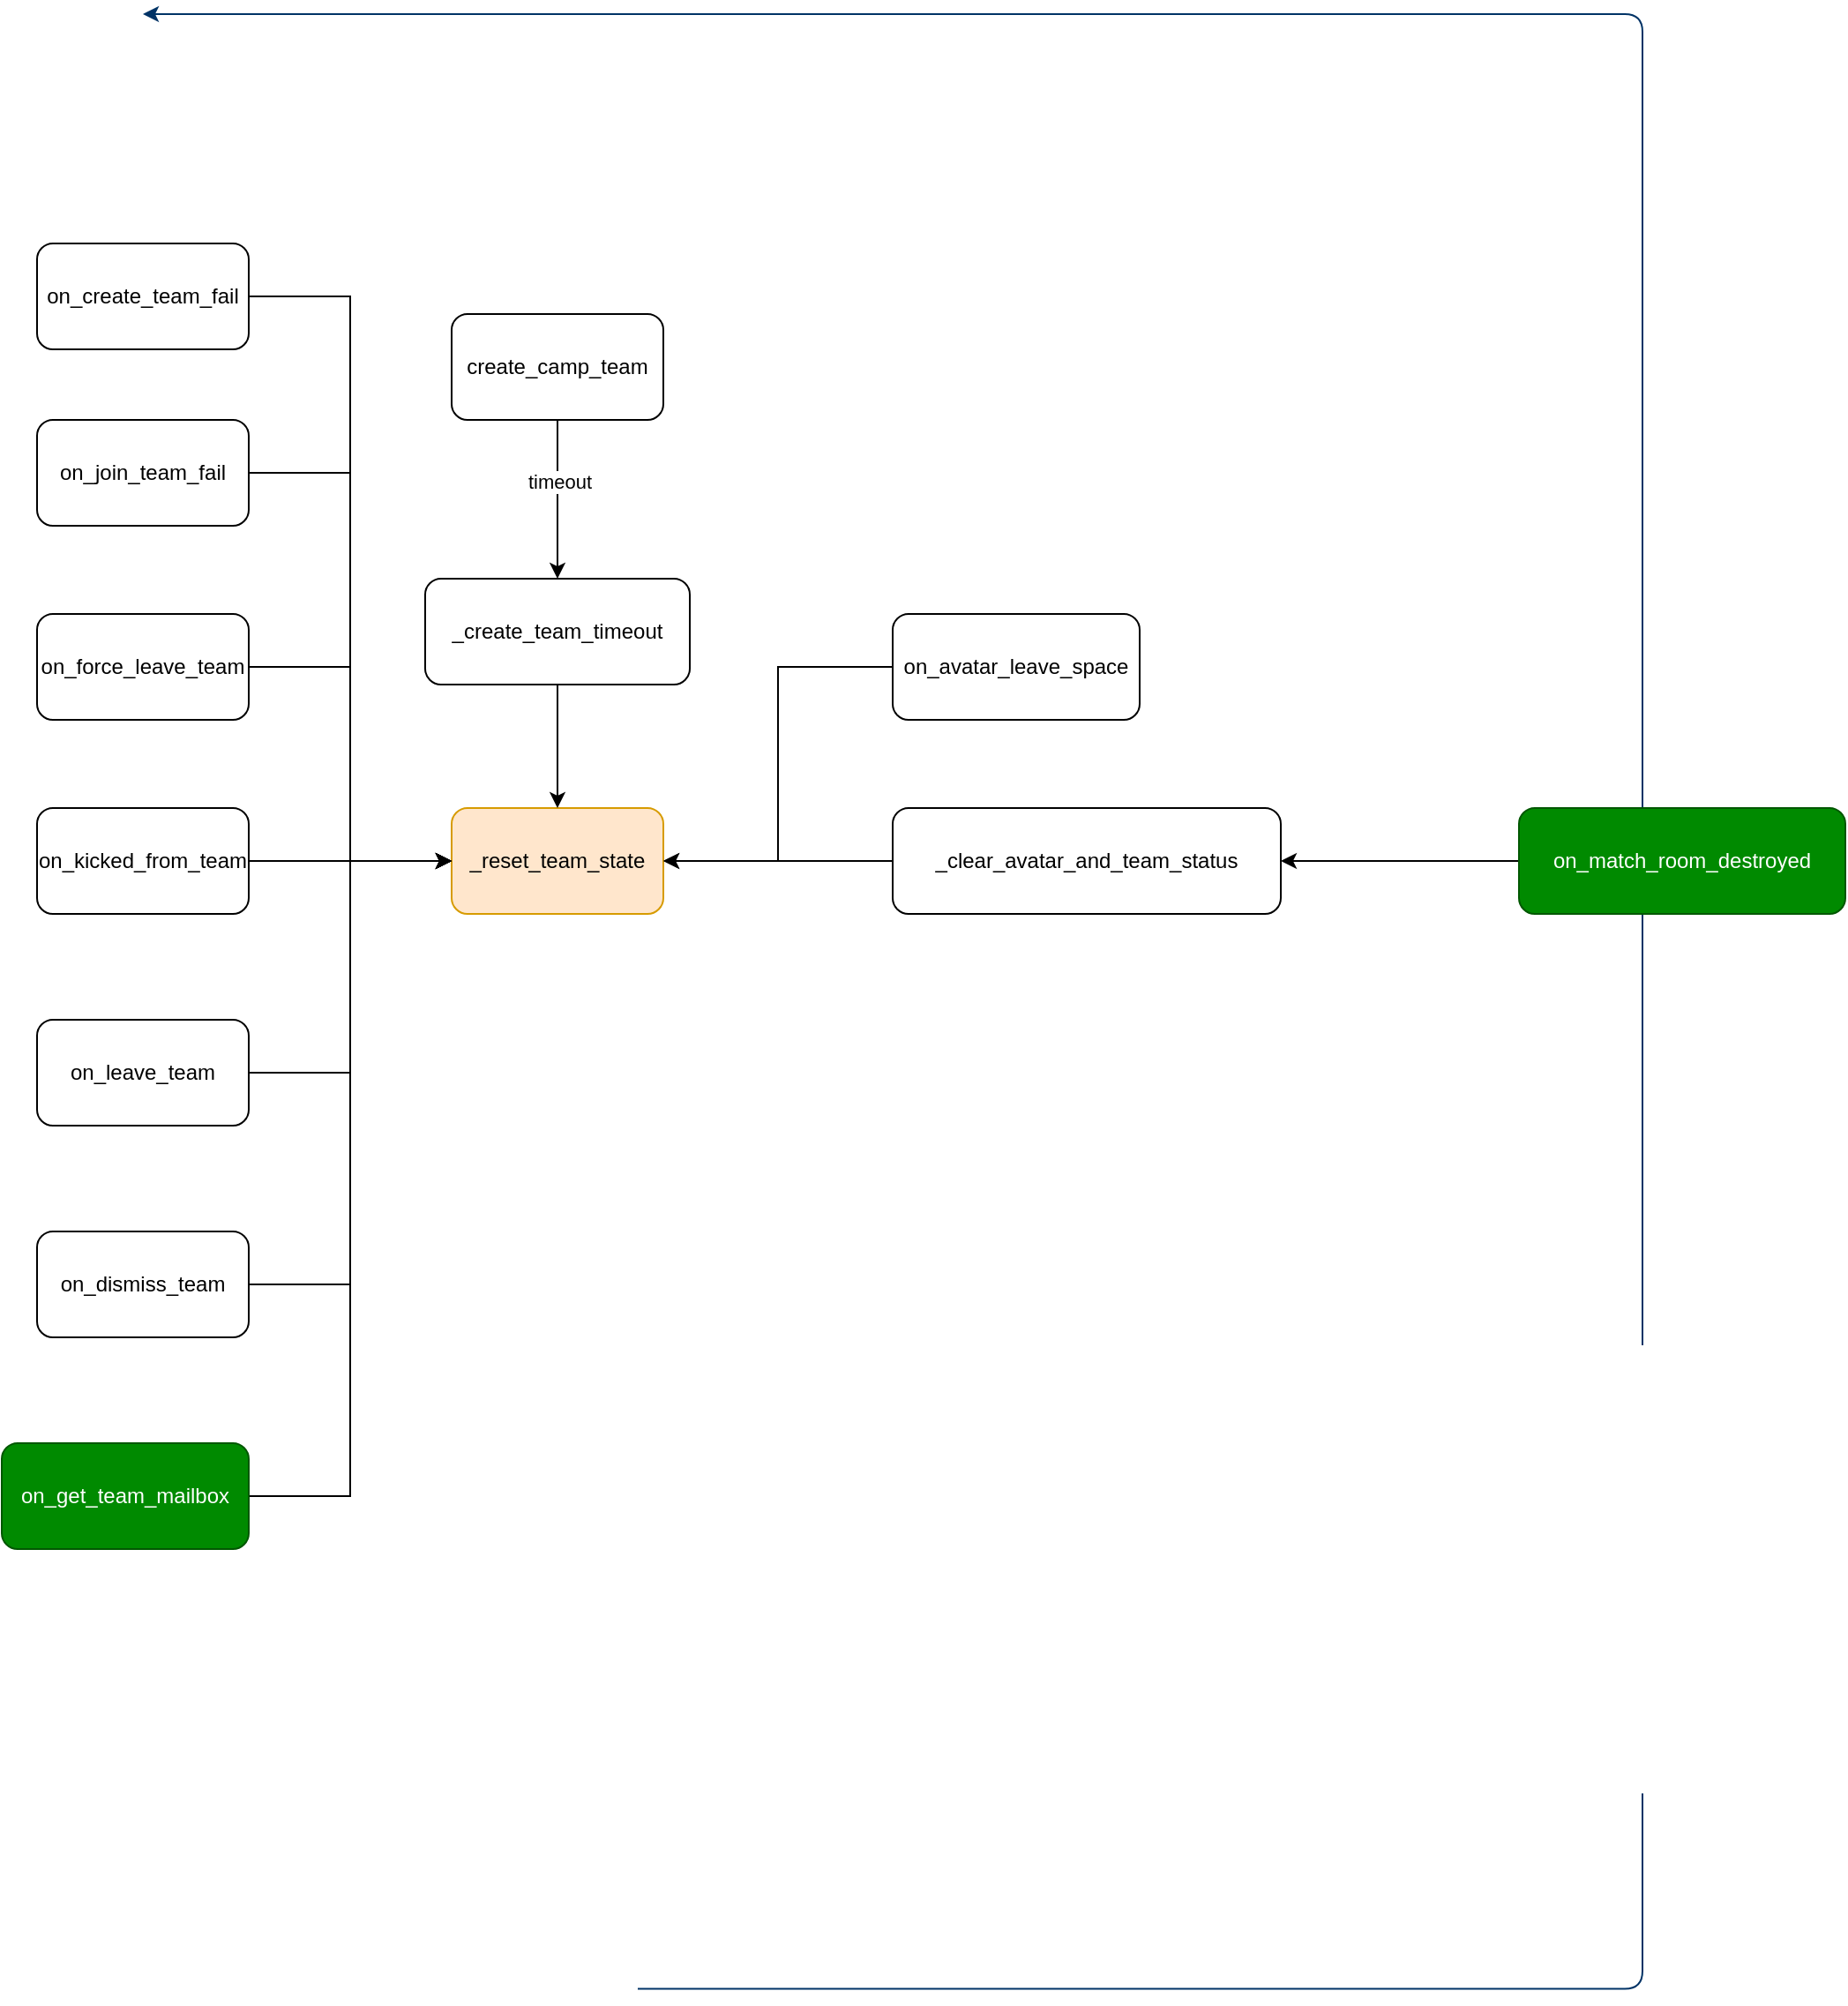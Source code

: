 <mxfile version="17.4.6" type="github">
  <diagram id="6a731a19-8d31-9384-78a2-239565b7b9f0" name="Page-1">
    <mxGraphModel dx="1038" dy="547" grid="1" gridSize="10" guides="1" tooltips="1" connect="1" arrows="1" fold="1" page="1" pageScale="1" pageWidth="1169" pageHeight="827" background="none" math="0" shadow="0">
      <root>
        <mxCell id="0" />
        <mxCell id="1" parent="0" />
        <mxCell id="45" value="" style="edgeStyle=elbowEdgeStyle;elbow=horizontal;exitX=1;exitY=0.5;exitPerimeter=0;entryX=0.905;entryY=0.5;entryPerimeter=0;fontStyle=1;strokeColor=#003366;strokeWidth=1;html=1;" parent="1" target="34" edge="1">
          <mxGeometry width="100" height="100" as="geometry">
            <mxPoint x="380.5" y="1119.25" as="sourcePoint" />
            <mxPoint x="100" as="targetPoint" />
            <Array as="points">
              <mxPoint x="950" y="1320" />
            </Array>
          </mxGeometry>
        </mxCell>
        <mxCell id="iua-WSG0NIJ6FS4cd9hW-55" value="_reset_team_state" style="rounded=1;whiteSpace=wrap;html=1;fillColor=#ffe6cc;strokeColor=#d79b00;" vertex="1" parent="1">
          <mxGeometry x="275" y="450" width="120" height="60" as="geometry" />
        </mxCell>
        <mxCell id="iua-WSG0NIJ6FS4cd9hW-59" style="edgeStyle=orthogonalEdgeStyle;rounded=0;orthogonalLoop=1;jettySize=auto;html=1;exitX=0.5;exitY=1;exitDx=0;exitDy=0;entryX=0.5;entryY=0;entryDx=0;entryDy=0;" edge="1" parent="1" source="iua-WSG0NIJ6FS4cd9hW-57" target="iua-WSG0NIJ6FS4cd9hW-55">
          <mxGeometry relative="1" as="geometry" />
        </mxCell>
        <mxCell id="iua-WSG0NIJ6FS4cd9hW-57" value="_create_team_timeout" style="rounded=1;whiteSpace=wrap;html=1;" vertex="1" parent="1">
          <mxGeometry x="260" y="320" width="150" height="60" as="geometry" />
        </mxCell>
        <mxCell id="iua-WSG0NIJ6FS4cd9hW-61" style="edgeStyle=orthogonalEdgeStyle;rounded=0;orthogonalLoop=1;jettySize=auto;html=1;entryX=0.5;entryY=0;entryDx=0;entryDy=0;" edge="1" parent="1" source="iua-WSG0NIJ6FS4cd9hW-60" target="iua-WSG0NIJ6FS4cd9hW-57">
          <mxGeometry relative="1" as="geometry" />
        </mxCell>
        <mxCell id="iua-WSG0NIJ6FS4cd9hW-62" value="timeout" style="edgeLabel;html=1;align=center;verticalAlign=middle;resizable=0;points=[];" vertex="1" connectable="0" parent="iua-WSG0NIJ6FS4cd9hW-61">
          <mxGeometry x="-0.231" y="1" relative="1" as="geometry">
            <mxPoint as="offset" />
          </mxGeometry>
        </mxCell>
        <mxCell id="iua-WSG0NIJ6FS4cd9hW-60" value="create_camp_team" style="rounded=1;whiteSpace=wrap;html=1;" vertex="1" parent="1">
          <mxGeometry x="275" y="170" width="120" height="60" as="geometry" />
        </mxCell>
        <mxCell id="iua-WSG0NIJ6FS4cd9hW-70" style="edgeStyle=orthogonalEdgeStyle;rounded=0;orthogonalLoop=1;jettySize=auto;html=1;entryX=0;entryY=0.5;entryDx=0;entryDy=0;" edge="1" parent="1" source="iua-WSG0NIJ6FS4cd9hW-64" target="iua-WSG0NIJ6FS4cd9hW-55">
          <mxGeometry relative="1" as="geometry" />
        </mxCell>
        <mxCell id="iua-WSG0NIJ6FS4cd9hW-64" value="on_create_team_fail" style="rounded=1;whiteSpace=wrap;html=1;" vertex="1" parent="1">
          <mxGeometry x="40" y="130" width="120" height="60" as="geometry" />
        </mxCell>
        <mxCell id="iua-WSG0NIJ6FS4cd9hW-67" style="edgeStyle=orthogonalEdgeStyle;rounded=0;orthogonalLoop=1;jettySize=auto;html=1;entryX=0;entryY=0.5;entryDx=0;entryDy=0;" edge="1" parent="1" source="iua-WSG0NIJ6FS4cd9hW-66" target="iua-WSG0NIJ6FS4cd9hW-55">
          <mxGeometry relative="1" as="geometry" />
        </mxCell>
        <mxCell id="iua-WSG0NIJ6FS4cd9hW-66" value="on_join_team_fail" style="rounded=1;whiteSpace=wrap;html=1;" vertex="1" parent="1">
          <mxGeometry x="40" y="230" width="120" height="60" as="geometry" />
        </mxCell>
        <mxCell id="iua-WSG0NIJ6FS4cd9hW-69" style="edgeStyle=orthogonalEdgeStyle;rounded=0;orthogonalLoop=1;jettySize=auto;html=1;entryX=0;entryY=0.5;entryDx=0;entryDy=0;" edge="1" parent="1" source="iua-WSG0NIJ6FS4cd9hW-68" target="iua-WSG0NIJ6FS4cd9hW-55">
          <mxGeometry relative="1" as="geometry" />
        </mxCell>
        <mxCell id="iua-WSG0NIJ6FS4cd9hW-68" value="on_force_leave_team" style="rounded=1;whiteSpace=wrap;html=1;" vertex="1" parent="1">
          <mxGeometry x="40" y="340" width="120" height="60" as="geometry" />
        </mxCell>
        <mxCell id="iua-WSG0NIJ6FS4cd9hW-72" style="edgeStyle=orthogonalEdgeStyle;rounded=0;orthogonalLoop=1;jettySize=auto;html=1;entryX=0;entryY=0.5;entryDx=0;entryDy=0;" edge="1" parent="1" source="iua-WSG0NIJ6FS4cd9hW-71" target="iua-WSG0NIJ6FS4cd9hW-55">
          <mxGeometry relative="1" as="geometry" />
        </mxCell>
        <mxCell id="iua-WSG0NIJ6FS4cd9hW-71" value="on_kicked_from_team" style="rounded=1;whiteSpace=wrap;html=1;" vertex="1" parent="1">
          <mxGeometry x="40" y="450" width="120" height="60" as="geometry" />
        </mxCell>
        <mxCell id="iua-WSG0NIJ6FS4cd9hW-74" style="edgeStyle=orthogonalEdgeStyle;rounded=0;orthogonalLoop=1;jettySize=auto;html=1;entryX=0;entryY=0.5;entryDx=0;entryDy=0;" edge="1" parent="1" source="iua-WSG0NIJ6FS4cd9hW-73" target="iua-WSG0NIJ6FS4cd9hW-55">
          <mxGeometry relative="1" as="geometry" />
        </mxCell>
        <mxCell id="iua-WSG0NIJ6FS4cd9hW-73" value="on_leave_team" style="rounded=1;whiteSpace=wrap;html=1;" vertex="1" parent="1">
          <mxGeometry x="40" y="570" width="120" height="60" as="geometry" />
        </mxCell>
        <mxCell id="iua-WSG0NIJ6FS4cd9hW-76" style="edgeStyle=orthogonalEdgeStyle;rounded=0;orthogonalLoop=1;jettySize=auto;html=1;entryX=0;entryY=0.5;entryDx=0;entryDy=0;" edge="1" parent="1" source="iua-WSG0NIJ6FS4cd9hW-75" target="iua-WSG0NIJ6FS4cd9hW-55">
          <mxGeometry relative="1" as="geometry" />
        </mxCell>
        <mxCell id="iua-WSG0NIJ6FS4cd9hW-75" value="on_dismiss_team" style="rounded=1;whiteSpace=wrap;html=1;" vertex="1" parent="1">
          <mxGeometry x="40" y="690" width="120" height="60" as="geometry" />
        </mxCell>
        <mxCell id="iua-WSG0NIJ6FS4cd9hW-79" style="edgeStyle=orthogonalEdgeStyle;rounded=0;orthogonalLoop=1;jettySize=auto;html=1;entryX=0;entryY=0.5;entryDx=0;entryDy=0;" edge="1" parent="1" source="iua-WSG0NIJ6FS4cd9hW-77" target="iua-WSG0NIJ6FS4cd9hW-55">
          <mxGeometry relative="1" as="geometry" />
        </mxCell>
        <mxCell id="iua-WSG0NIJ6FS4cd9hW-77" value="on_get_team_mailbox" style="rounded=1;whiteSpace=wrap;html=1;fillColor=#008a00;fontColor=#ffffff;strokeColor=#005700;" vertex="1" parent="1">
          <mxGeometry x="20" y="810" width="140" height="60" as="geometry" />
        </mxCell>
        <mxCell id="iua-WSG0NIJ6FS4cd9hW-81" style="edgeStyle=orthogonalEdgeStyle;rounded=0;orthogonalLoop=1;jettySize=auto;html=1;entryX=1;entryY=0.5;entryDx=0;entryDy=0;" edge="1" parent="1" source="iua-WSG0NIJ6FS4cd9hW-80" target="iua-WSG0NIJ6FS4cd9hW-55">
          <mxGeometry relative="1" as="geometry" />
        </mxCell>
        <mxCell id="iua-WSG0NIJ6FS4cd9hW-80" value="on_avatar_leave_space" style="rounded=1;whiteSpace=wrap;html=1;" vertex="1" parent="1">
          <mxGeometry x="525" y="340" width="140" height="60" as="geometry" />
        </mxCell>
        <mxCell id="iua-WSG0NIJ6FS4cd9hW-83" style="edgeStyle=orthogonalEdgeStyle;rounded=0;orthogonalLoop=1;jettySize=auto;html=1;entryX=1;entryY=0.5;entryDx=0;entryDy=0;" edge="1" parent="1" source="iua-WSG0NIJ6FS4cd9hW-82" target="iua-WSG0NIJ6FS4cd9hW-55">
          <mxGeometry relative="1" as="geometry" />
        </mxCell>
        <mxCell id="iua-WSG0NIJ6FS4cd9hW-82" value="_clear_avatar_and_team_status" style="rounded=1;whiteSpace=wrap;html=1;" vertex="1" parent="1">
          <mxGeometry x="525" y="450" width="220" height="60" as="geometry" />
        </mxCell>
        <mxCell id="iua-WSG0NIJ6FS4cd9hW-87" style="edgeStyle=orthogonalEdgeStyle;rounded=0;orthogonalLoop=1;jettySize=auto;html=1;entryX=1;entryY=0.5;entryDx=0;entryDy=0;" edge="1" parent="1" source="iua-WSG0NIJ6FS4cd9hW-84" target="iua-WSG0NIJ6FS4cd9hW-82">
          <mxGeometry relative="1" as="geometry" />
        </mxCell>
        <mxCell id="iua-WSG0NIJ6FS4cd9hW-84" value="on_match_room_destroyed" style="rounded=1;whiteSpace=wrap;html=1;fillColor=#008a00;fontColor=#ffffff;strokeColor=#005700;" vertex="1" parent="1">
          <mxGeometry x="880" y="450" width="185" height="60" as="geometry" />
        </mxCell>
      </root>
    </mxGraphModel>
  </diagram>
</mxfile>
